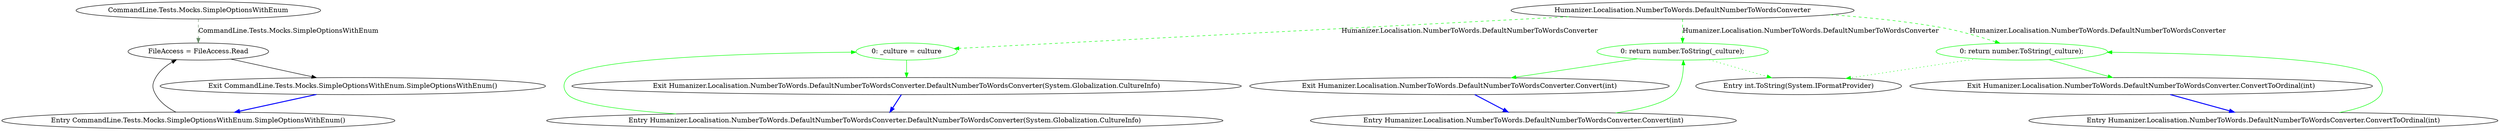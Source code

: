 digraph  {
n3 [label="CommandLine.Tests.Mocks.SimpleOptionsWithEnum", span=""];
n0 [cluster="CommandLine.Tests.Mocks.SimpleOptionsWithEnum.SimpleOptionsWithEnum()", label="Entry CommandLine.Tests.Mocks.SimpleOptionsWithEnum.SimpleOptionsWithEnum()", span="38-38"];
n1 [cluster="CommandLine.Tests.Mocks.SimpleOptionsWithEnum.SimpleOptionsWithEnum()", label="FileAccess = FileAccess.Read", span="40-40"];
n2 [cluster="CommandLine.Tests.Mocks.SimpleOptionsWithEnum.SimpleOptionsWithEnum()", label="Exit CommandLine.Tests.Mocks.SimpleOptionsWithEnum.SimpleOptionsWithEnum()", span="38-38"];
m0_6 [cluster="int.ToString(System.IFormatProvider)", file="TimeSpanHumanizeTests.cs", label="Entry int.ToString(System.IFormatProvider)", span="0-0"];
m0_0 [cluster="Humanizer.Localisation.NumberToWords.DefaultNumberToWordsConverter.DefaultNumberToWordsConverter(System.Globalization.CultureInfo)", file="TimeSpanHumanizeTests.cs", label="Entry Humanizer.Localisation.NumberToWords.DefaultNumberToWordsConverter.DefaultNumberToWordsConverter(System.Globalization.CultureInfo)", span="12-12"];
m0_1 [cluster="Humanizer.Localisation.NumberToWords.DefaultNumberToWordsConverter.DefaultNumberToWordsConverter(System.Globalization.CultureInfo)", color=green, community=0, file="TimeSpanHumanizeTests.cs", label="0: _culture = culture", span="14-14"];
m0_2 [cluster="Humanizer.Localisation.NumberToWords.DefaultNumberToWordsConverter.DefaultNumberToWordsConverter(System.Globalization.CultureInfo)", file="TimeSpanHumanizeTests.cs", label="Exit Humanizer.Localisation.NumberToWords.DefaultNumberToWordsConverter.DefaultNumberToWordsConverter(System.Globalization.CultureInfo)", span="12-12"];
m0_3 [cluster="Humanizer.Localisation.NumberToWords.DefaultNumberToWordsConverter.Convert(int)", file="TimeSpanHumanizeTests.cs", label="Entry Humanizer.Localisation.NumberToWords.DefaultNumberToWordsConverter.Convert(int)", span="22-22"];
m0_4 [cluster="Humanizer.Localisation.NumberToWords.DefaultNumberToWordsConverter.Convert(int)", color=green, community=0, file="TimeSpanHumanizeTests.cs", label="0: return number.ToString(_culture);", span="24-24"];
m0_5 [cluster="Humanizer.Localisation.NumberToWords.DefaultNumberToWordsConverter.Convert(int)", file="TimeSpanHumanizeTests.cs", label="Exit Humanizer.Localisation.NumberToWords.DefaultNumberToWordsConverter.Convert(int)", span="22-22"];
m0_7 [cluster="Humanizer.Localisation.NumberToWords.DefaultNumberToWordsConverter.ConvertToOrdinal(int)", file="TimeSpanHumanizeTests.cs", label="Entry Humanizer.Localisation.NumberToWords.DefaultNumberToWordsConverter.ConvertToOrdinal(int)", span="32-32"];
m0_8 [cluster="Humanizer.Localisation.NumberToWords.DefaultNumberToWordsConverter.ConvertToOrdinal(int)", color=green, community=0, file="TimeSpanHumanizeTests.cs", label="0: return number.ToString(_culture);", span="34-34"];
m0_9 [cluster="Humanizer.Localisation.NumberToWords.DefaultNumberToWordsConverter.ConvertToOrdinal(int)", file="TimeSpanHumanizeTests.cs", label="Exit Humanizer.Localisation.NumberToWords.DefaultNumberToWordsConverter.ConvertToOrdinal(int)", span="32-32"];
m0_10 [file="TimeSpanHumanizeTests.cs", label="Humanizer.Localisation.NumberToWords.DefaultNumberToWordsConverter", span=""];
n3 -> n1  [color=darkseagreen4, key=1, label="CommandLine.Tests.Mocks.SimpleOptionsWithEnum", style=dashed];
n0 -> n1  [key=0, style=solid];
n1 -> n2  [key=0, style=solid];
n2 -> n0  [color=blue, key=0, style=bold];
m0_0 -> m0_1  [color=green, key=0, style=solid];
m0_1 -> m0_2  [color=green, key=0, style=solid];
m0_2 -> m0_0  [color=blue, key=0, style=bold];
m0_3 -> m0_4  [color=green, key=0, style=solid];
m0_4 -> m0_5  [color=green, key=0, style=solid];
m0_4 -> m0_6  [color=green, key=2, style=dotted];
m0_5 -> m0_3  [color=blue, key=0, style=bold];
m0_7 -> m0_8  [color=green, key=0, style=solid];
m0_8 -> m0_9  [color=green, key=0, style=solid];
m0_8 -> m0_6  [color=green, key=2, style=dotted];
m0_9 -> m0_7  [color=blue, key=0, style=bold];
m0_10 -> m0_1  [color=green, key=1, label="Humanizer.Localisation.NumberToWords.DefaultNumberToWordsConverter", style=dashed];
m0_10 -> m0_4  [color=green, key=1, label="Humanizer.Localisation.NumberToWords.DefaultNumberToWordsConverter", style=dashed];
m0_10 -> m0_8  [color=green, key=1, label="Humanizer.Localisation.NumberToWords.DefaultNumberToWordsConverter", style=dashed];
}
